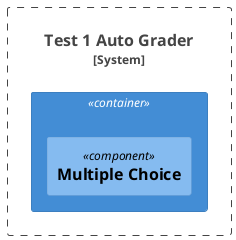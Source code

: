 @startuml 

!include <C4/C4_Component>

System_Boundary(aptitudeAutoGraderlias, "Test 1 Auto Grader") {
    Container(autoGraderContainer, "","", "") {
        Component(multipleChoiceAnswerComponentAlias,"Multiple Choice") 
    }
} 
@enduml